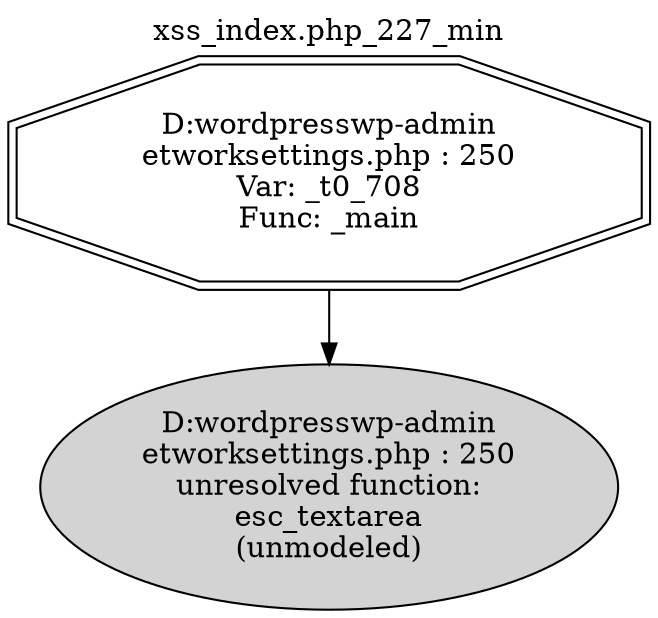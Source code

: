 digraph cfg {
  label="xss_index.php_227_min";
  labelloc=t;
  n1 [shape=doubleoctagon, label="D:\wordpress\wp-admin\network\settings.php : 250\nVar: _t0_708\nFunc: _main\n"];
  n2 [shape=ellipse, label="D:\wordpress\wp-admin\network\settings.php : 250\nunresolved function:\nesc_textarea\n(unmodeled)\n",style=filled];
  n1 -> n2;
}
